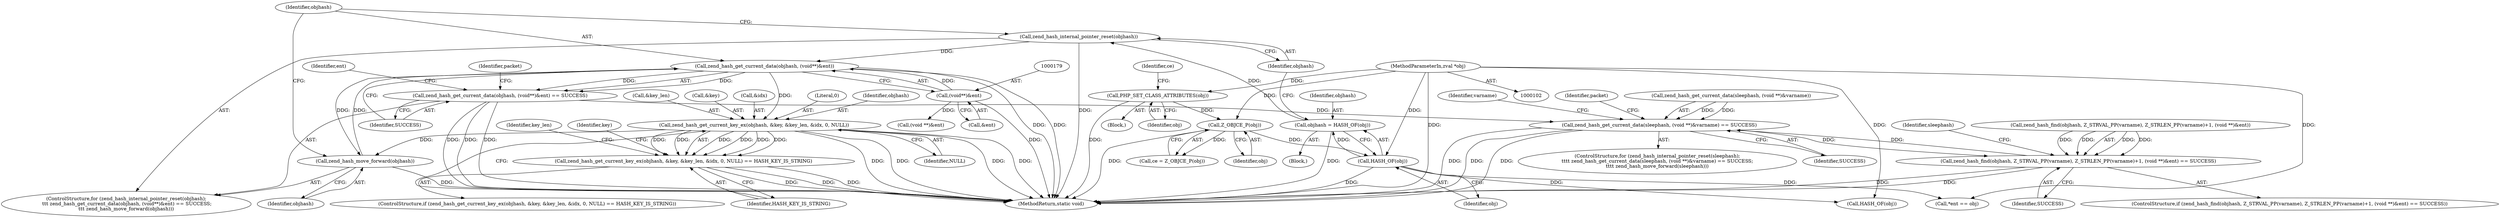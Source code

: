 digraph "0_php-src_6045de69c7dedcba3eadf7c4bba424b19c81d00d_1@pointer" {
"1000176" [label="(Call,zend_hash_get_current_data(objhash, (void**)&ent))"];
"1000183" [label="(Call,zend_hash_move_forward(objhash))"];
"1000176" [label="(Call,zend_hash_get_current_data(objhash, (void**)&ent))"];
"1000173" [label="(Call,zend_hash_internal_pointer_reset(objhash))"];
"1000168" [label="(Call,objhash = HASH_OF(obj))"];
"1000170" [label="(Call,HASH_OF(obj))"];
"1000125" [label="(Call,Z_OBJCE_P(obj))"];
"1000121" [label="(Call,PHP_SET_CLASS_ATTRIBUTES(obj))"];
"1000104" [label="(MethodParameterIn,zval *obj)"];
"1000178" [label="(Call,(void**)&ent)"];
"1000195" [label="(Call,zend_hash_get_current_key_ex(objhash, &key, &key_len, &idx, 0, NULL))"];
"1000175" [label="(Call,zend_hash_get_current_data(objhash, (void**)&ent) == SUCCESS)"];
"1000277" [label="(Call,zend_hash_get_current_data(sleephash, (void **)&varname) == SUCCESS)"];
"1000296" [label="(Call,zend_hash_find(objhash, Z_STRVAL_PP(varname), Z_STRLEN_PP(varname)+1, (void **)&ent) == SUCCESS)"];
"1000194" [label="(Call,zend_hash_get_current_key_ex(objhash, &key, &key_len, &idx, 0, NULL) == HASH_KEY_IS_STRING)"];
"1000189" [label="(Identifier,ent)"];
"1000193" [label="(ControlStructure,if (zend_hash_get_current_key_ex(objhash, &key, &key_len, &idx, 0, NULL) == HASH_KEY_IS_STRING))"];
"1000173" [label="(Call,zend_hash_internal_pointer_reset(objhash))"];
"1000203" [label="(Literal,0)"];
"1000122" [label="(Identifier,obj)"];
"1000105" [label="(Block,)"];
"1000180" [label="(Call,&ent)"];
"1000170" [label="(Call,HASH_OF(obj))"];
"1000168" [label="(Call,objhash = HASH_OF(obj))"];
"1000194" [label="(Call,zend_hash_get_current_key_ex(objhash, &key, &key_len, &idx, 0, NULL) == HASH_KEY_IS_STRING)"];
"1000124" [label="(Identifier,ce)"];
"1000325" [label="(MethodReturn,static void)"];
"1000295" [label="(ControlStructure,if (zend_hash_find(objhash, Z_STRVAL_PP(varname), Z_STRLEN_PP(varname)+1, (void **)&ent) == SUCCESS))"];
"1000229" [label="(Identifier,packet)"];
"1000177" [label="(Identifier,objhash)"];
"1000221" [label="(Identifier,key_len)"];
"1000195" [label="(Call,zend_hash_get_current_key_ex(objhash, &key, &key_len, &idx, 0, NULL))"];
"1000312" [label="(Identifier,packet)"];
"1000123" [label="(Call,ce = Z_OBJCE_P(obj))"];
"1000277" [label="(Call,zend_hash_get_current_data(sleephash, (void **)&varname) == SUCCESS)"];
"1000296" [label="(Call,zend_hash_find(objhash, Z_STRVAL_PP(varname), Z_STRLEN_PP(varname)+1, (void **)&ent) == SUCCESS)"];
"1000297" [label="(Call,zend_hash_find(objhash, Z_STRVAL_PP(varname), Z_STRLEN_PP(varname)+1, (void **)&ent))"];
"1000196" [label="(Identifier,objhash)"];
"1000272" [label="(Call,HASH_OF(obj))"];
"1000210" [label="(Identifier,key)"];
"1000199" [label="(Call,&key_len)"];
"1000126" [label="(Identifier,obj)"];
"1000274" [label="(ControlStructure,for (zend_hash_internal_pointer_reset(sleephash);\n\t\t\t\t zend_hash_get_current_data(sleephash, (void **)&varname) == SUCCESS;\n\t\t\t\t zend_hash_move_forward(sleephash)))"];
"1000174" [label="(Identifier,objhash)"];
"1000309" [label="(Identifier,SUCCESS)"];
"1000187" [label="(Call,*ent == obj)"];
"1000104" [label="(MethodParameterIn,zval *obj)"];
"1000305" [label="(Call,(void **)&ent)"];
"1000142" [label="(Block,)"];
"1000176" [label="(Call,zend_hash_get_current_data(objhash, (void**)&ent))"];
"1000278" [label="(Call,zend_hash_get_current_data(sleephash, (void **)&varname))"];
"1000205" [label="(Identifier,HASH_KEY_IS_STRING)"];
"1000125" [label="(Call,Z_OBJCE_P(obj))"];
"1000286" [label="(Identifier,sleephash)"];
"1000171" [label="(Identifier,obj)"];
"1000172" [label="(ControlStructure,for (zend_hash_internal_pointer_reset(objhash);\n \t\t\t zend_hash_get_current_data(objhash, (void**)&ent) == SUCCESS;\n\t\t\t zend_hash_move_forward(objhash)))"];
"1000169" [label="(Identifier,objhash)"];
"1000182" [label="(Identifier,SUCCESS)"];
"1000284" [label="(Identifier,SUCCESS)"];
"1000197" [label="(Call,&key)"];
"1000201" [label="(Call,&idx)"];
"1000291" [label="(Identifier,varname)"];
"1000204" [label="(Identifier,NULL)"];
"1000121" [label="(Call,PHP_SET_CLASS_ATTRIBUTES(obj))"];
"1000183" [label="(Call,zend_hash_move_forward(objhash))"];
"1000184" [label="(Identifier,objhash)"];
"1000178" [label="(Call,(void**)&ent)"];
"1000175" [label="(Call,zend_hash_get_current_data(objhash, (void**)&ent) == SUCCESS)"];
"1000176" -> "1000175"  [label="AST: "];
"1000176" -> "1000178"  [label="CFG: "];
"1000177" -> "1000176"  [label="AST: "];
"1000178" -> "1000176"  [label="AST: "];
"1000182" -> "1000176"  [label="CFG: "];
"1000176" -> "1000325"  [label="DDG: "];
"1000176" -> "1000325"  [label="DDG: "];
"1000176" -> "1000175"  [label="DDG: "];
"1000176" -> "1000175"  [label="DDG: "];
"1000183" -> "1000176"  [label="DDG: "];
"1000173" -> "1000176"  [label="DDG: "];
"1000178" -> "1000176"  [label="DDG: "];
"1000176" -> "1000183"  [label="DDG: "];
"1000176" -> "1000195"  [label="DDG: "];
"1000183" -> "1000172"  [label="AST: "];
"1000183" -> "1000184"  [label="CFG: "];
"1000184" -> "1000183"  [label="AST: "];
"1000177" -> "1000183"  [label="CFG: "];
"1000183" -> "1000325"  [label="DDG: "];
"1000195" -> "1000183"  [label="DDG: "];
"1000173" -> "1000172"  [label="AST: "];
"1000173" -> "1000174"  [label="CFG: "];
"1000174" -> "1000173"  [label="AST: "];
"1000177" -> "1000173"  [label="CFG: "];
"1000173" -> "1000325"  [label="DDG: "];
"1000168" -> "1000173"  [label="DDG: "];
"1000168" -> "1000142"  [label="AST: "];
"1000168" -> "1000170"  [label="CFG: "];
"1000169" -> "1000168"  [label="AST: "];
"1000170" -> "1000168"  [label="AST: "];
"1000174" -> "1000168"  [label="CFG: "];
"1000168" -> "1000325"  [label="DDG: "];
"1000170" -> "1000168"  [label="DDG: "];
"1000170" -> "1000171"  [label="CFG: "];
"1000171" -> "1000170"  [label="AST: "];
"1000170" -> "1000325"  [label="DDG: "];
"1000125" -> "1000170"  [label="DDG: "];
"1000104" -> "1000170"  [label="DDG: "];
"1000170" -> "1000187"  [label="DDG: "];
"1000170" -> "1000272"  [label="DDG: "];
"1000125" -> "1000123"  [label="AST: "];
"1000125" -> "1000126"  [label="CFG: "];
"1000126" -> "1000125"  [label="AST: "];
"1000123" -> "1000125"  [label="CFG: "];
"1000125" -> "1000325"  [label="DDG: "];
"1000125" -> "1000123"  [label="DDG: "];
"1000121" -> "1000125"  [label="DDG: "];
"1000104" -> "1000125"  [label="DDG: "];
"1000121" -> "1000105"  [label="AST: "];
"1000121" -> "1000122"  [label="CFG: "];
"1000122" -> "1000121"  [label="AST: "];
"1000124" -> "1000121"  [label="CFG: "];
"1000121" -> "1000325"  [label="DDG: "];
"1000104" -> "1000121"  [label="DDG: "];
"1000104" -> "1000102"  [label="AST: "];
"1000104" -> "1000325"  [label="DDG: "];
"1000104" -> "1000187"  [label="DDG: "];
"1000104" -> "1000272"  [label="DDG: "];
"1000178" -> "1000180"  [label="CFG: "];
"1000179" -> "1000178"  [label="AST: "];
"1000180" -> "1000178"  [label="AST: "];
"1000178" -> "1000325"  [label="DDG: "];
"1000178" -> "1000305"  [label="DDG: "];
"1000195" -> "1000194"  [label="AST: "];
"1000195" -> "1000204"  [label="CFG: "];
"1000196" -> "1000195"  [label="AST: "];
"1000197" -> "1000195"  [label="AST: "];
"1000199" -> "1000195"  [label="AST: "];
"1000201" -> "1000195"  [label="AST: "];
"1000203" -> "1000195"  [label="AST: "];
"1000204" -> "1000195"  [label="AST: "];
"1000205" -> "1000195"  [label="CFG: "];
"1000195" -> "1000325"  [label="DDG: "];
"1000195" -> "1000325"  [label="DDG: "];
"1000195" -> "1000325"  [label="DDG: "];
"1000195" -> "1000325"  [label="DDG: "];
"1000195" -> "1000194"  [label="DDG: "];
"1000195" -> "1000194"  [label="DDG: "];
"1000195" -> "1000194"  [label="DDG: "];
"1000195" -> "1000194"  [label="DDG: "];
"1000195" -> "1000194"  [label="DDG: "];
"1000195" -> "1000194"  [label="DDG: "];
"1000175" -> "1000172"  [label="AST: "];
"1000175" -> "1000182"  [label="CFG: "];
"1000182" -> "1000175"  [label="AST: "];
"1000189" -> "1000175"  [label="CFG: "];
"1000229" -> "1000175"  [label="CFG: "];
"1000175" -> "1000325"  [label="DDG: "];
"1000175" -> "1000325"  [label="DDG: "];
"1000175" -> "1000325"  [label="DDG: "];
"1000175" -> "1000277"  [label="DDG: "];
"1000277" -> "1000274"  [label="AST: "];
"1000277" -> "1000284"  [label="CFG: "];
"1000278" -> "1000277"  [label="AST: "];
"1000284" -> "1000277"  [label="AST: "];
"1000291" -> "1000277"  [label="CFG: "];
"1000312" -> "1000277"  [label="CFG: "];
"1000277" -> "1000325"  [label="DDG: "];
"1000277" -> "1000325"  [label="DDG: "];
"1000277" -> "1000325"  [label="DDG: "];
"1000278" -> "1000277"  [label="DDG: "];
"1000278" -> "1000277"  [label="DDG: "];
"1000296" -> "1000277"  [label="DDG: "];
"1000277" -> "1000296"  [label="DDG: "];
"1000296" -> "1000295"  [label="AST: "];
"1000296" -> "1000309"  [label="CFG: "];
"1000297" -> "1000296"  [label="AST: "];
"1000309" -> "1000296"  [label="AST: "];
"1000286" -> "1000296"  [label="CFG: "];
"1000296" -> "1000325"  [label="DDG: "];
"1000296" -> "1000325"  [label="DDG: "];
"1000297" -> "1000296"  [label="DDG: "];
"1000297" -> "1000296"  [label="DDG: "];
"1000297" -> "1000296"  [label="DDG: "];
"1000297" -> "1000296"  [label="DDG: "];
"1000194" -> "1000193"  [label="AST: "];
"1000194" -> "1000205"  [label="CFG: "];
"1000205" -> "1000194"  [label="AST: "];
"1000210" -> "1000194"  [label="CFG: "];
"1000221" -> "1000194"  [label="CFG: "];
"1000194" -> "1000325"  [label="DDG: "];
"1000194" -> "1000325"  [label="DDG: "];
"1000194" -> "1000325"  [label="DDG: "];
}
